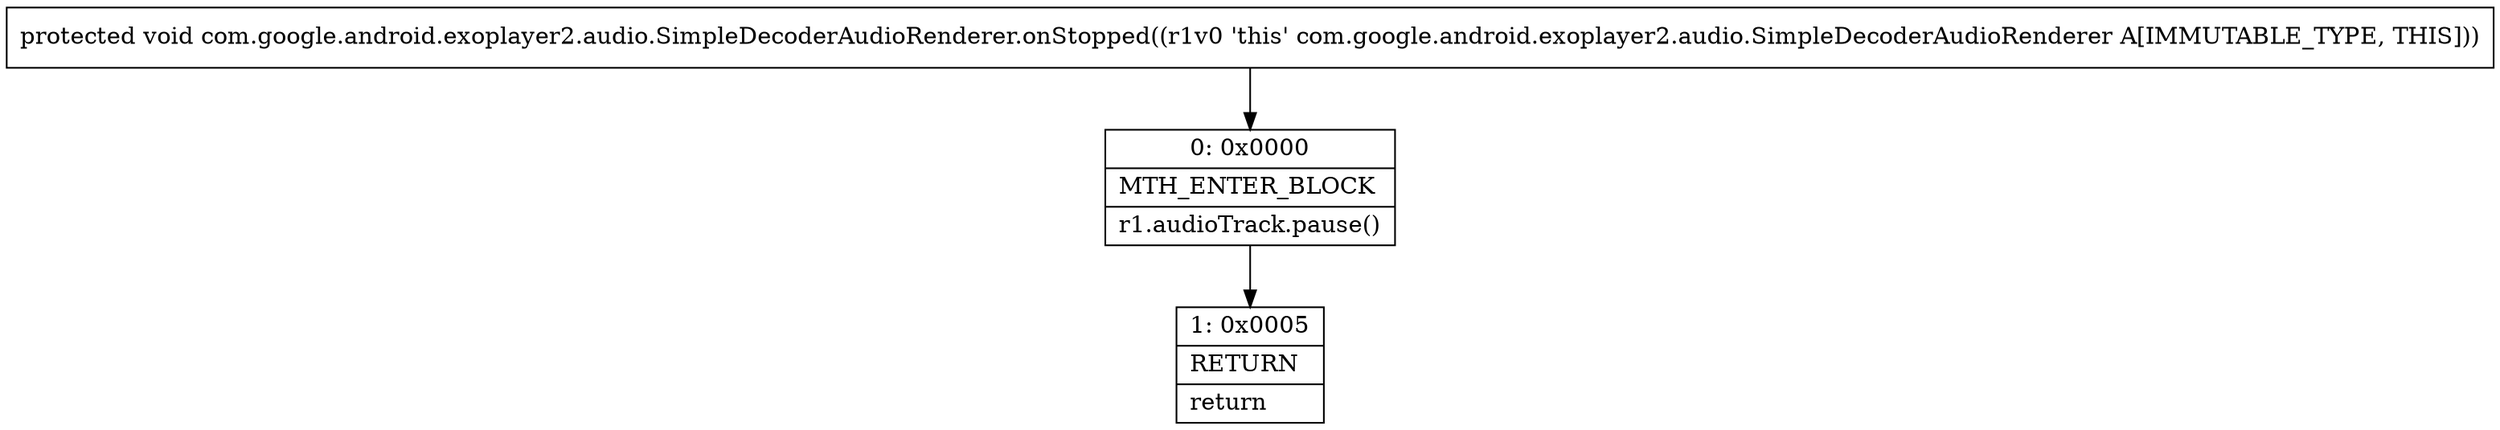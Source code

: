 digraph "CFG forcom.google.android.exoplayer2.audio.SimpleDecoderAudioRenderer.onStopped()V" {
Node_0 [shape=record,label="{0\:\ 0x0000|MTH_ENTER_BLOCK\l|r1.audioTrack.pause()\l}"];
Node_1 [shape=record,label="{1\:\ 0x0005|RETURN\l|return\l}"];
MethodNode[shape=record,label="{protected void com.google.android.exoplayer2.audio.SimpleDecoderAudioRenderer.onStopped((r1v0 'this' com.google.android.exoplayer2.audio.SimpleDecoderAudioRenderer A[IMMUTABLE_TYPE, THIS])) }"];
MethodNode -> Node_0;
Node_0 -> Node_1;
}

